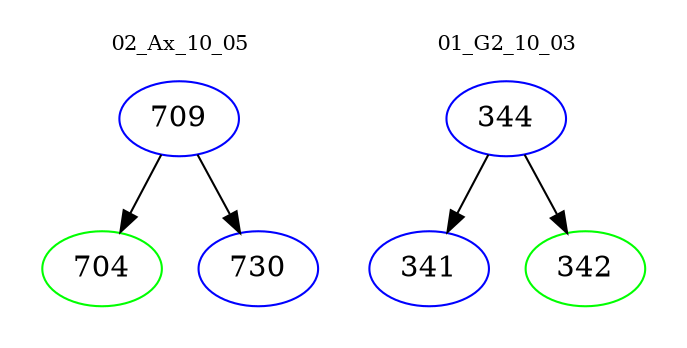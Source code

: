 digraph{
subgraph cluster_0 {
color = white
label = "02_Ax_10_05";
fontsize=10;
T0_709 [label="709", color="blue"]
T0_709 -> T0_704 [color="black"]
T0_704 [label="704", color="green"]
T0_709 -> T0_730 [color="black"]
T0_730 [label="730", color="blue"]
}
subgraph cluster_1 {
color = white
label = "01_G2_10_03";
fontsize=10;
T1_344 [label="344", color="blue"]
T1_344 -> T1_341 [color="black"]
T1_341 [label="341", color="blue"]
T1_344 -> T1_342 [color="black"]
T1_342 [label="342", color="green"]
}
}
